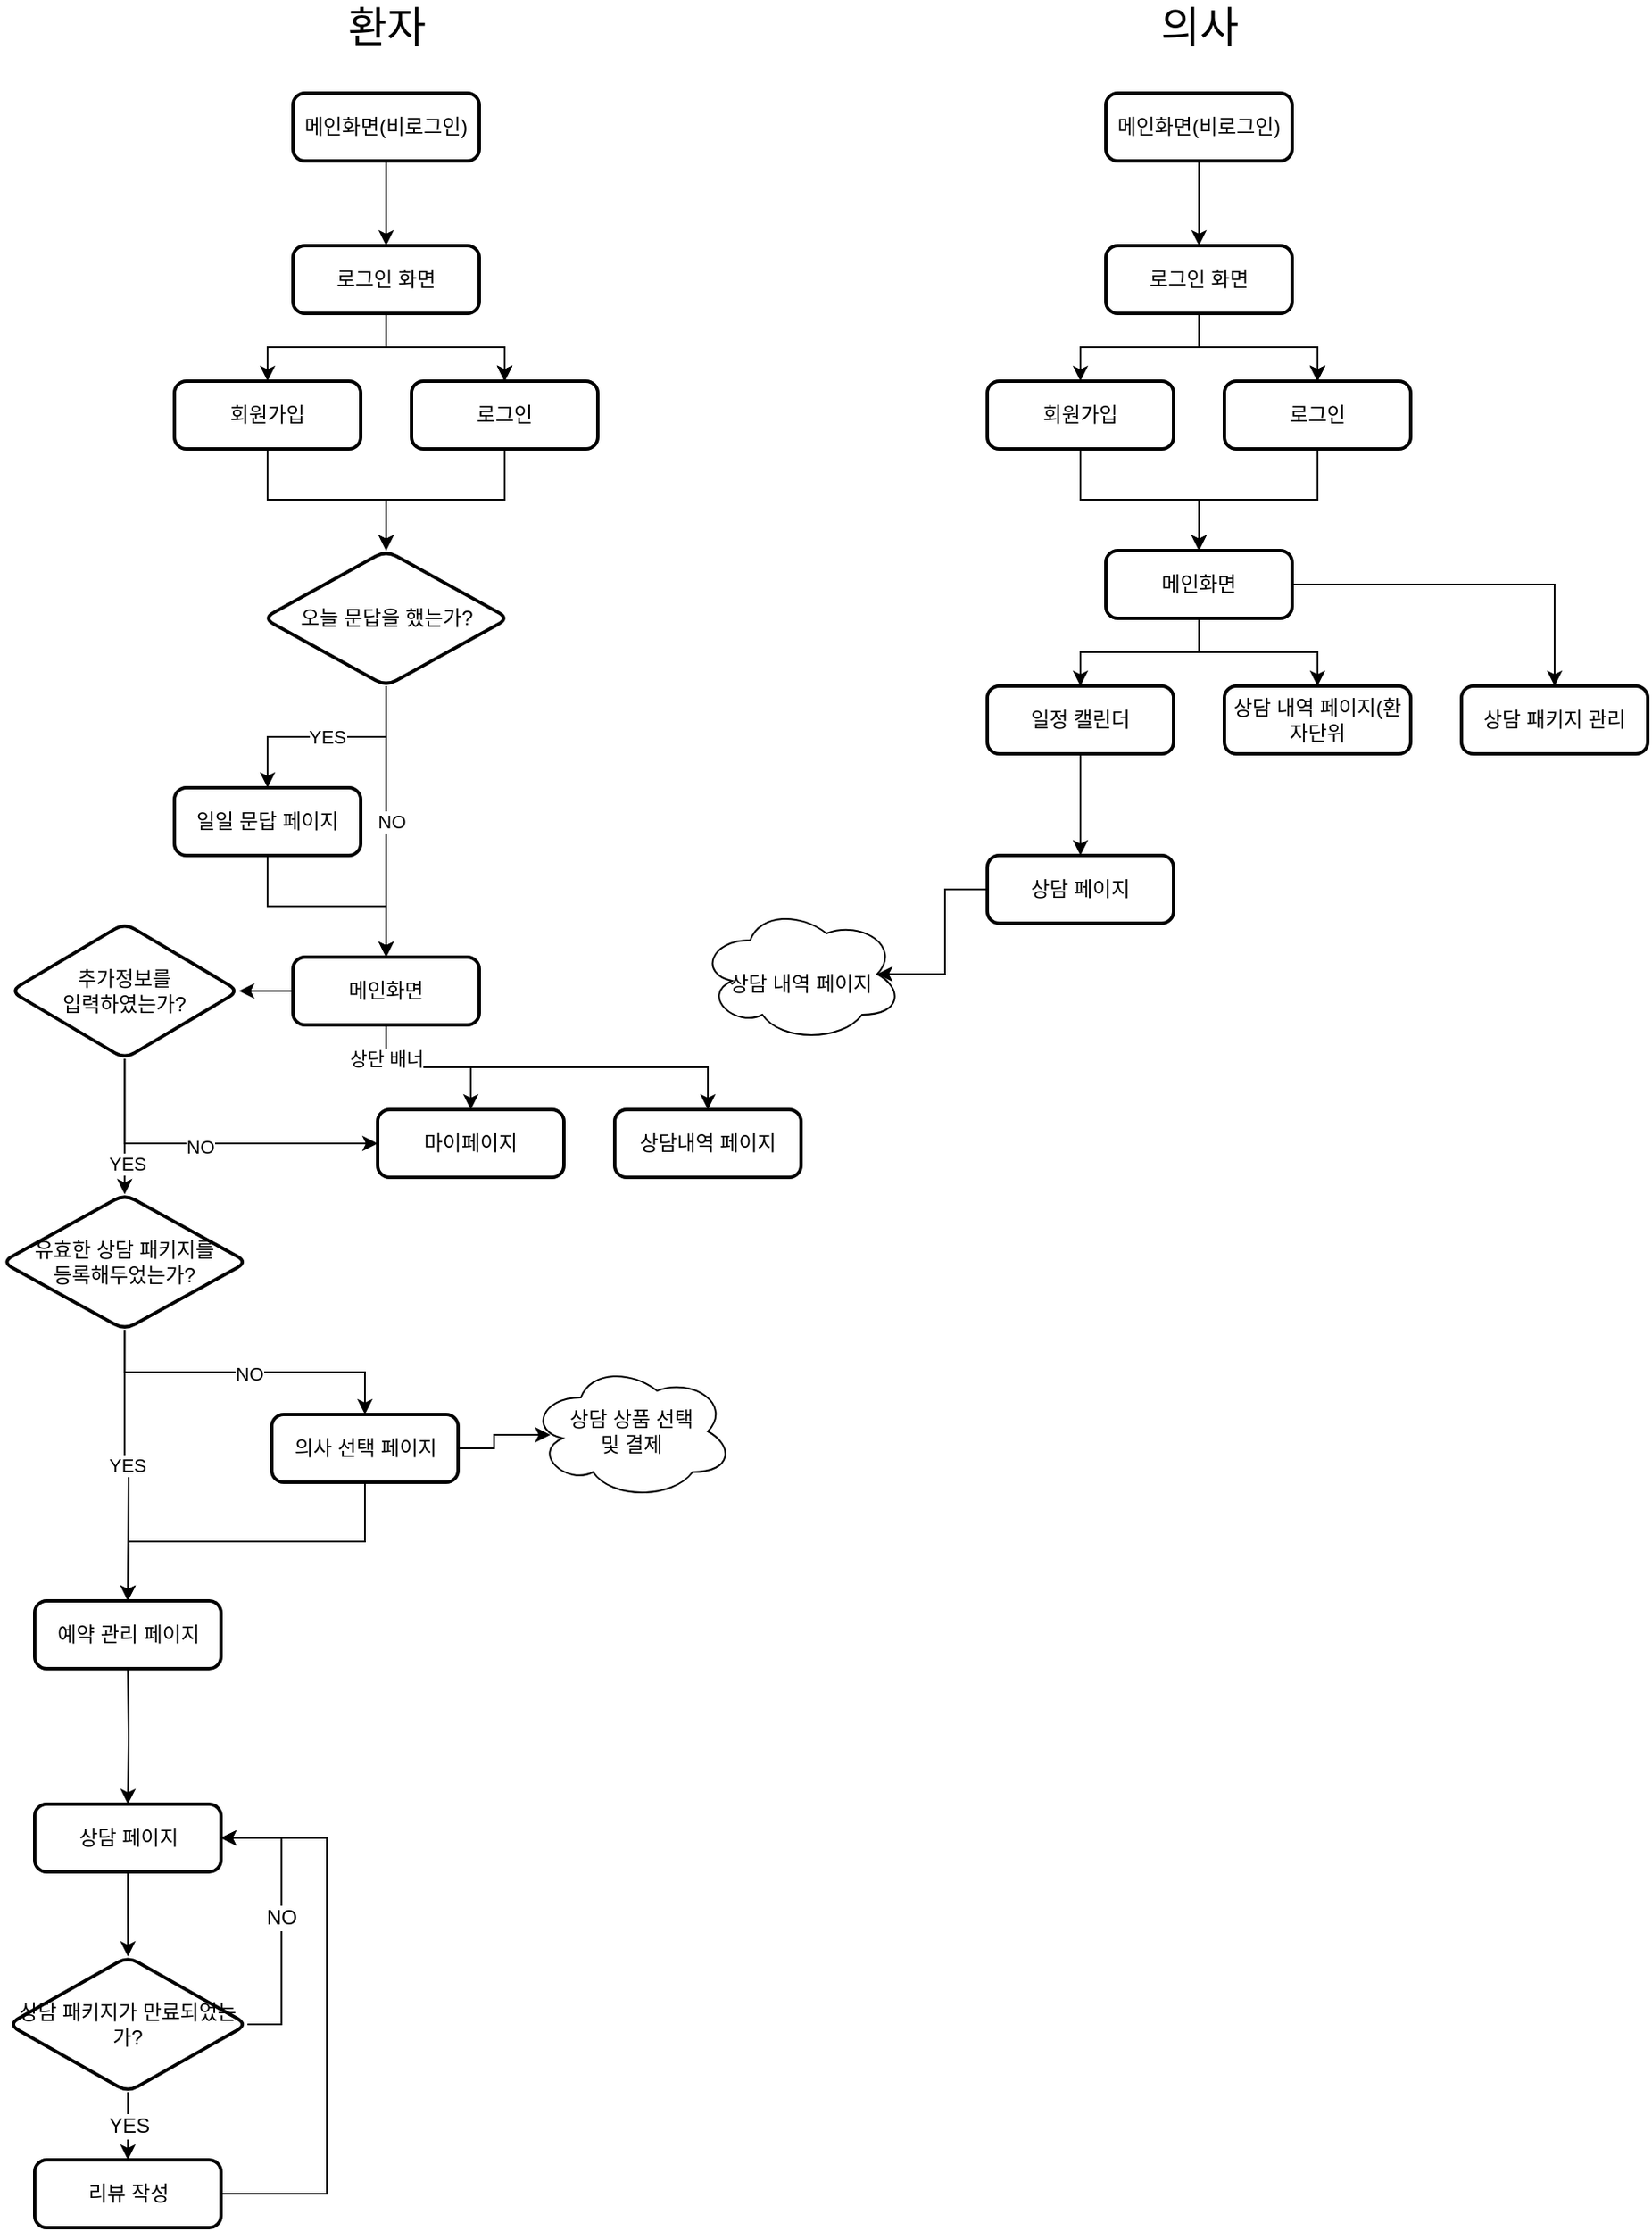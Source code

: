 <mxfile version="15.5.4" type="github" pages="2">
  <diagram id="C5RBs43oDa-KdzZeNtuy" name="파랑지우개">
    <mxGraphModel dx="1007" dy="700" grid="1" gridSize="10" guides="1" tooltips="1" connect="1" arrows="1" fold="1" page="1" pageScale="1" pageWidth="827" pageHeight="1169" math="0" shadow="0">
      <root>
        <mxCell id="WIyWlLk6GJQsqaUBKTNV-0" />
        <mxCell id="WIyWlLk6GJQsqaUBKTNV-1" parent="WIyWlLk6GJQsqaUBKTNV-0" />
        <mxCell id="Z8gFCuBKRbl_2NiVSG5U-6" value="" style="edgeStyle=orthogonalEdgeStyle;rounded=0;orthogonalLoop=1;jettySize=auto;html=1;" parent="WIyWlLk6GJQsqaUBKTNV-1" source="Z8gFCuBKRbl_2NiVSG5U-2" target="Z8gFCuBKRbl_2NiVSG5U-3" edge="1">
          <mxGeometry relative="1" as="geometry" />
        </mxCell>
        <mxCell id="Z8gFCuBKRbl_2NiVSG5U-7" value="" style="edgeStyle=orthogonalEdgeStyle;rounded=0;orthogonalLoop=1;jettySize=auto;html=1;" parent="WIyWlLk6GJQsqaUBKTNV-1" source="Z8gFCuBKRbl_2NiVSG5U-2" target="Z8gFCuBKRbl_2NiVSG5U-3" edge="1">
          <mxGeometry relative="1" as="geometry" />
        </mxCell>
        <mxCell id="Z8gFCuBKRbl_2NiVSG5U-10" value="" style="edgeStyle=orthogonalEdgeStyle;rounded=0;orthogonalLoop=1;jettySize=auto;html=1;" parent="WIyWlLk6GJQsqaUBKTNV-1" source="Z8gFCuBKRbl_2NiVSG5U-2" target="Z8gFCuBKRbl_2NiVSG5U-3" edge="1">
          <mxGeometry relative="1" as="geometry" />
        </mxCell>
        <mxCell id="Z8gFCuBKRbl_2NiVSG5U-13" value="" style="edgeStyle=orthogonalEdgeStyle;rounded=0;orthogonalLoop=1;jettySize=auto;html=1;" parent="WIyWlLk6GJQsqaUBKTNV-1" source="Z8gFCuBKRbl_2NiVSG5U-2" target="Z8gFCuBKRbl_2NiVSG5U-3" edge="1">
          <mxGeometry relative="1" as="geometry" />
        </mxCell>
        <mxCell id="Z8gFCuBKRbl_2NiVSG5U-17" value="" style="edgeStyle=orthogonalEdgeStyle;rounded=0;orthogonalLoop=1;jettySize=auto;html=1;" parent="WIyWlLk6GJQsqaUBKTNV-1" source="Z8gFCuBKRbl_2NiVSG5U-2" target="Z8gFCuBKRbl_2NiVSG5U-16" edge="1">
          <mxGeometry relative="1" as="geometry" />
        </mxCell>
        <mxCell id="Z8gFCuBKRbl_2NiVSG5U-2" value="로그인 화면" style="rounded=1;whiteSpace=wrap;html=1;absoluteArcSize=1;arcSize=14;strokeWidth=2;" parent="WIyWlLk6GJQsqaUBKTNV-1" vertex="1">
          <mxGeometry x="200" y="180" width="110" height="40" as="geometry" />
        </mxCell>
        <mxCell id="Z8gFCuBKRbl_2NiVSG5U-30" value="" style="edgeStyle=orthogonalEdgeStyle;rounded=0;orthogonalLoop=1;jettySize=auto;html=1;" parent="WIyWlLk6GJQsqaUBKTNV-1" source="Z8gFCuBKRbl_2NiVSG5U-3" target="Z8gFCuBKRbl_2NiVSG5U-28" edge="1">
          <mxGeometry relative="1" as="geometry" />
        </mxCell>
        <mxCell id="Z8gFCuBKRbl_2NiVSG5U-3" value="로그인" style="rounded=1;whiteSpace=wrap;html=1;absoluteArcSize=1;arcSize=14;strokeWidth=2;" parent="WIyWlLk6GJQsqaUBKTNV-1" vertex="1">
          <mxGeometry x="270" y="260" width="110" height="40" as="geometry" />
        </mxCell>
        <mxCell id="Z8gFCuBKRbl_2NiVSG5U-29" value="" style="edgeStyle=orthogonalEdgeStyle;rounded=0;orthogonalLoop=1;jettySize=auto;html=1;" parent="WIyWlLk6GJQsqaUBKTNV-1" source="Z8gFCuBKRbl_2NiVSG5U-16" target="Z8gFCuBKRbl_2NiVSG5U-28" edge="1">
          <mxGeometry relative="1" as="geometry" />
        </mxCell>
        <mxCell id="Z8gFCuBKRbl_2NiVSG5U-16" value="회원가입" style="rounded=1;whiteSpace=wrap;html=1;absoluteArcSize=1;arcSize=14;strokeWidth=2;" parent="WIyWlLk6GJQsqaUBKTNV-1" vertex="1">
          <mxGeometry x="130" y="260" width="110" height="40" as="geometry" />
        </mxCell>
        <mxCell id="Z8gFCuBKRbl_2NiVSG5U-24" value="" style="edgeStyle=orthogonalEdgeStyle;rounded=0;orthogonalLoop=1;jettySize=auto;html=1;" parent="WIyWlLk6GJQsqaUBKTNV-1" source="Z8gFCuBKRbl_2NiVSG5U-22" target="Z8gFCuBKRbl_2NiVSG5U-2" edge="1">
          <mxGeometry relative="1" as="geometry" />
        </mxCell>
        <mxCell id="Z8gFCuBKRbl_2NiVSG5U-22" value="메인화면(비로그인)" style="rounded=1;whiteSpace=wrap;html=1;absoluteArcSize=1;arcSize=14;strokeWidth=2;" parent="WIyWlLk6GJQsqaUBKTNV-1" vertex="1">
          <mxGeometry x="200" y="90" width="110" height="40" as="geometry" />
        </mxCell>
        <mxCell id="Z8gFCuBKRbl_2NiVSG5U-35" value="YES" style="edgeStyle=orthogonalEdgeStyle;rounded=0;orthogonalLoop=1;jettySize=auto;html=1;entryX=0.5;entryY=0;entryDx=0;entryDy=0;" parent="WIyWlLk6GJQsqaUBKTNV-1" source="Z8gFCuBKRbl_2NiVSG5U-28" target="Z8gFCuBKRbl_2NiVSG5U-36" edge="1">
          <mxGeometry relative="1" as="geometry">
            <mxPoint x="160" y="500" as="targetPoint" />
          </mxGeometry>
        </mxCell>
        <mxCell id="Z8gFCuBKRbl_2NiVSG5U-38" value="" style="edgeStyle=orthogonalEdgeStyle;rounded=0;orthogonalLoop=1;jettySize=auto;html=1;entryX=0.5;entryY=0;entryDx=0;entryDy=0;" parent="WIyWlLk6GJQsqaUBKTNV-1" source="Z8gFCuBKRbl_2NiVSG5U-28" target="Z8gFCuBKRbl_2NiVSG5U-39" edge="1">
          <mxGeometry relative="1" as="geometry">
            <mxPoint x="320" y="500" as="targetPoint" />
          </mxGeometry>
        </mxCell>
        <mxCell id="Z8gFCuBKRbl_2NiVSG5U-41" value="NO" style="edgeLabel;html=1;align=center;verticalAlign=middle;resizable=0;points=[];" parent="Z8gFCuBKRbl_2NiVSG5U-38" vertex="1" connectable="0">
          <mxGeometry y="3" relative="1" as="geometry">
            <mxPoint as="offset" />
          </mxGeometry>
        </mxCell>
        <mxCell id="Z8gFCuBKRbl_2NiVSG5U-28" value="오늘 문답을 했는가?" style="rhombus;whiteSpace=wrap;html=1;rounded=1;strokeWidth=2;arcSize=14;" parent="WIyWlLk6GJQsqaUBKTNV-1" vertex="1">
          <mxGeometry x="182.5" y="360" width="145" height="80" as="geometry" />
        </mxCell>
        <mxCell id="Z8gFCuBKRbl_2NiVSG5U-42" value="" style="edgeStyle=orthogonalEdgeStyle;rounded=0;orthogonalLoop=1;jettySize=auto;html=1;" parent="WIyWlLk6GJQsqaUBKTNV-1" source="Z8gFCuBKRbl_2NiVSG5U-36" target="Z8gFCuBKRbl_2NiVSG5U-39" edge="1">
          <mxGeometry relative="1" as="geometry" />
        </mxCell>
        <mxCell id="Z8gFCuBKRbl_2NiVSG5U-36" value="일일 문답 페이지" style="rounded=1;whiteSpace=wrap;html=1;absoluteArcSize=1;arcSize=14;strokeWidth=2;" parent="WIyWlLk6GJQsqaUBKTNV-1" vertex="1">
          <mxGeometry x="130" y="500" width="110" height="40" as="geometry" />
        </mxCell>
        <mxCell id="Z8gFCuBKRbl_2NiVSG5U-73" value="" style="edgeStyle=orthogonalEdgeStyle;rounded=0;orthogonalLoop=1;jettySize=auto;html=1;" parent="WIyWlLk6GJQsqaUBKTNV-1" source="Z8gFCuBKRbl_2NiVSG5U-39" target="Z8gFCuBKRbl_2NiVSG5U-71" edge="1">
          <mxGeometry relative="1" as="geometry" />
        </mxCell>
        <mxCell id="Z8gFCuBKRbl_2NiVSG5U-74" value="상단 배너" style="edgeStyle=orthogonalEdgeStyle;rounded=0;orthogonalLoop=1;jettySize=auto;html=1;exitX=0.5;exitY=1;exitDx=0;exitDy=0;entryX=0.5;entryY=0;entryDx=0;entryDy=0;" parent="WIyWlLk6GJQsqaUBKTNV-1" source="Z8gFCuBKRbl_2NiVSG5U-39" target="Z8gFCuBKRbl_2NiVSG5U-72" edge="1">
          <mxGeometry x="-0.833" relative="1" as="geometry">
            <mxPoint as="offset" />
          </mxGeometry>
        </mxCell>
        <mxCell id="6wScHdVpOVhXJjf4UBou-6" value="" style="edgeStyle=orthogonalEdgeStyle;rounded=0;orthogonalLoop=1;jettySize=auto;html=1;" edge="1" parent="WIyWlLk6GJQsqaUBKTNV-1" source="Z8gFCuBKRbl_2NiVSG5U-39" target="6wScHdVpOVhXJjf4UBou-5">
          <mxGeometry relative="1" as="geometry" />
        </mxCell>
        <mxCell id="Z8gFCuBKRbl_2NiVSG5U-39" value="메인화면" style="rounded=1;whiteSpace=wrap;html=1;absoluteArcSize=1;arcSize=14;strokeWidth=2;" parent="WIyWlLk6GJQsqaUBKTNV-1" vertex="1">
          <mxGeometry x="200" y="600" width="110" height="40" as="geometry" />
        </mxCell>
        <mxCell id="Z8gFCuBKRbl_2NiVSG5U-47" value="YES" style="edgeStyle=orthogonalEdgeStyle;rounded=0;orthogonalLoop=1;jettySize=auto;html=1;entryX=0.5;entryY=0;entryDx=0;entryDy=0;" parent="WIyWlLk6GJQsqaUBKTNV-1" source="Z8gFCuBKRbl_2NiVSG5U-45" edge="1">
          <mxGeometry relative="1" as="geometry">
            <mxPoint x="102.5" y="980" as="targetPoint" />
          </mxGeometry>
        </mxCell>
        <mxCell id="Z8gFCuBKRbl_2NiVSG5U-50" value="" style="edgeStyle=orthogonalEdgeStyle;rounded=0;orthogonalLoop=1;jettySize=auto;html=1;entryX=0.5;entryY=0;entryDx=0;entryDy=0;exitX=0.5;exitY=1;exitDx=0;exitDy=0;" parent="WIyWlLk6GJQsqaUBKTNV-1" source="Z8gFCuBKRbl_2NiVSG5U-45" target="Z8gFCuBKRbl_2NiVSG5U-51" edge="1">
          <mxGeometry relative="1" as="geometry">
            <mxPoint x="387.5" y="790" as="targetPoint" />
          </mxGeometry>
        </mxCell>
        <mxCell id="Z8gFCuBKRbl_2NiVSG5U-56" value="NO" style="edgeLabel;html=1;align=center;verticalAlign=middle;resizable=0;points=[];" parent="Z8gFCuBKRbl_2NiVSG5U-50" vertex="1" connectable="0">
          <mxGeometry x="-0.663" y="-1" relative="1" as="geometry">
            <mxPoint x="66" as="offset" />
          </mxGeometry>
        </mxCell>
        <mxCell id="Z8gFCuBKRbl_2NiVSG5U-45" value="유효한 상담 패키지를 &lt;br&gt;등록해두었는가?" style="rhombus;whiteSpace=wrap;html=1;rounded=1;strokeWidth=2;arcSize=14;" parent="WIyWlLk6GJQsqaUBKTNV-1" vertex="1">
          <mxGeometry x="28.13" y="740" width="145" height="80" as="geometry" />
        </mxCell>
        <mxCell id="Z8gFCuBKRbl_2NiVSG5U-78" value="" style="edgeStyle=orthogonalEdgeStyle;rounded=0;orthogonalLoop=1;jettySize=auto;html=1;" parent="WIyWlLk6GJQsqaUBKTNV-1" target="Z8gFCuBKRbl_2NiVSG5U-77" edge="1">
          <mxGeometry relative="1" as="geometry">
            <mxPoint x="102.5" y="1020" as="sourcePoint" />
          </mxGeometry>
        </mxCell>
        <mxCell id="Z8gFCuBKRbl_2NiVSG5U-48" value="예약 관리 페이지" style="rounded=1;whiteSpace=wrap;html=1;absoluteArcSize=1;arcSize=14;strokeWidth=2;" parent="WIyWlLk6GJQsqaUBKTNV-1" vertex="1">
          <mxGeometry x="47.5" y="980" width="110" height="40" as="geometry" />
        </mxCell>
        <mxCell id="Z8gFCuBKRbl_2NiVSG5U-59" style="edgeStyle=orthogonalEdgeStyle;rounded=0;orthogonalLoop=1;jettySize=auto;html=1;exitX=0.5;exitY=1;exitDx=0;exitDy=0;entryX=0.5;entryY=0;entryDx=0;entryDy=0;" parent="WIyWlLk6GJQsqaUBKTNV-1" source="Z8gFCuBKRbl_2NiVSG5U-51" edge="1">
          <mxGeometry relative="1" as="geometry">
            <mxPoint x="102.5" y="980" as="targetPoint" />
          </mxGeometry>
        </mxCell>
        <mxCell id="Bw3-Ah7WPAqujrGXwnBj-30" style="edgeStyle=orthogonalEdgeStyle;rounded=0;orthogonalLoop=1;jettySize=auto;html=1;exitX=1;exitY=0.5;exitDx=0;exitDy=0;entryX=0.1;entryY=0.525;entryDx=0;entryDy=0;entryPerimeter=0;fontSize=12;" parent="WIyWlLk6GJQsqaUBKTNV-1" source="Z8gFCuBKRbl_2NiVSG5U-51" target="Bw3-Ah7WPAqujrGXwnBj-29" edge="1">
          <mxGeometry relative="1" as="geometry" />
        </mxCell>
        <mxCell id="Z8gFCuBKRbl_2NiVSG5U-51" value="의사 선택 페이지" style="rounded=1;whiteSpace=wrap;html=1;absoluteArcSize=1;arcSize=14;strokeWidth=2;" parent="WIyWlLk6GJQsqaUBKTNV-1" vertex="1">
          <mxGeometry x="187.5" y="870" width="110" height="40" as="geometry" />
        </mxCell>
        <mxCell id="Z8gFCuBKRbl_2NiVSG5U-71" value="마이페이지" style="rounded=1;whiteSpace=wrap;html=1;absoluteArcSize=1;arcSize=14;strokeWidth=2;" parent="WIyWlLk6GJQsqaUBKTNV-1" vertex="1">
          <mxGeometry x="250" y="690" width="110" height="40" as="geometry" />
        </mxCell>
        <mxCell id="Z8gFCuBKRbl_2NiVSG5U-72" value="상담내역 페이지" style="rounded=1;whiteSpace=wrap;html=1;absoluteArcSize=1;arcSize=14;strokeWidth=2;" parent="WIyWlLk6GJQsqaUBKTNV-1" vertex="1">
          <mxGeometry x="390" y="690" width="110" height="40" as="geometry" />
        </mxCell>
        <mxCell id="Bw3-Ah7WPAqujrGXwnBj-36" value="" style="edgeStyle=orthogonalEdgeStyle;rounded=0;orthogonalLoop=1;jettySize=auto;html=1;fontSize=12;" parent="WIyWlLk6GJQsqaUBKTNV-1" source="Z8gFCuBKRbl_2NiVSG5U-77" target="Bw3-Ah7WPAqujrGXwnBj-35" edge="1">
          <mxGeometry relative="1" as="geometry" />
        </mxCell>
        <mxCell id="Z8gFCuBKRbl_2NiVSG5U-77" value="상담 페이지" style="rounded=1;whiteSpace=wrap;html=1;absoluteArcSize=1;arcSize=14;strokeWidth=2;" parent="WIyWlLk6GJQsqaUBKTNV-1" vertex="1">
          <mxGeometry x="47.5" y="1100" width="110" height="40" as="geometry" />
        </mxCell>
        <mxCell id="Bw3-Ah7WPAqujrGXwnBj-0" value="&lt;font style=&quot;font-size: 25px&quot;&gt;환자&lt;/font&gt;" style="text;html=1;align=center;verticalAlign=middle;resizable=0;points=[];autosize=1;strokeColor=none;fillColor=none;" parent="WIyWlLk6GJQsqaUBKTNV-1" vertex="1">
          <mxGeometry x="225" y="40" width="60" height="20" as="geometry" />
        </mxCell>
        <mxCell id="Bw3-Ah7WPAqujrGXwnBj-1" value="" style="edgeStyle=orthogonalEdgeStyle;rounded=0;orthogonalLoop=1;jettySize=auto;html=1;" parent="WIyWlLk6GJQsqaUBKTNV-1" source="Bw3-Ah7WPAqujrGXwnBj-6" target="Bw3-Ah7WPAqujrGXwnBj-8" edge="1">
          <mxGeometry relative="1" as="geometry" />
        </mxCell>
        <mxCell id="Bw3-Ah7WPAqujrGXwnBj-2" value="" style="edgeStyle=orthogonalEdgeStyle;rounded=0;orthogonalLoop=1;jettySize=auto;html=1;" parent="WIyWlLk6GJQsqaUBKTNV-1" source="Bw3-Ah7WPAqujrGXwnBj-6" target="Bw3-Ah7WPAqujrGXwnBj-8" edge="1">
          <mxGeometry relative="1" as="geometry" />
        </mxCell>
        <mxCell id="Bw3-Ah7WPAqujrGXwnBj-3" value="" style="edgeStyle=orthogonalEdgeStyle;rounded=0;orthogonalLoop=1;jettySize=auto;html=1;" parent="WIyWlLk6GJQsqaUBKTNV-1" source="Bw3-Ah7WPAqujrGXwnBj-6" target="Bw3-Ah7WPAqujrGXwnBj-8" edge="1">
          <mxGeometry relative="1" as="geometry" />
        </mxCell>
        <mxCell id="Bw3-Ah7WPAqujrGXwnBj-4" value="" style="edgeStyle=orthogonalEdgeStyle;rounded=0;orthogonalLoop=1;jettySize=auto;html=1;" parent="WIyWlLk6GJQsqaUBKTNV-1" source="Bw3-Ah7WPAqujrGXwnBj-6" target="Bw3-Ah7WPAqujrGXwnBj-8" edge="1">
          <mxGeometry relative="1" as="geometry" />
        </mxCell>
        <mxCell id="Bw3-Ah7WPAqujrGXwnBj-5" value="" style="edgeStyle=orthogonalEdgeStyle;rounded=0;orthogonalLoop=1;jettySize=auto;html=1;" parent="WIyWlLk6GJQsqaUBKTNV-1" source="Bw3-Ah7WPAqujrGXwnBj-6" target="Bw3-Ah7WPAqujrGXwnBj-10" edge="1">
          <mxGeometry relative="1" as="geometry" />
        </mxCell>
        <mxCell id="Bw3-Ah7WPAqujrGXwnBj-6" value="로그인 화면" style="rounded=1;whiteSpace=wrap;html=1;absoluteArcSize=1;arcSize=14;strokeWidth=2;" parent="WIyWlLk6GJQsqaUBKTNV-1" vertex="1">
          <mxGeometry x="680" y="180" width="110" height="40" as="geometry" />
        </mxCell>
        <mxCell id="Bw3-Ah7WPAqujrGXwnBj-7" value="" style="edgeStyle=orthogonalEdgeStyle;rounded=0;orthogonalLoop=1;jettySize=auto;html=1;entryX=0.5;entryY=0;entryDx=0;entryDy=0;" parent="WIyWlLk6GJQsqaUBKTNV-1" source="Bw3-Ah7WPAqujrGXwnBj-8" target="Bw3-Ah7WPAqujrGXwnBj-14" edge="1">
          <mxGeometry relative="1" as="geometry">
            <mxPoint x="735" y="360" as="targetPoint" />
          </mxGeometry>
        </mxCell>
        <mxCell id="Bw3-Ah7WPAqujrGXwnBj-8" value="로그인" style="rounded=1;whiteSpace=wrap;html=1;absoluteArcSize=1;arcSize=14;strokeWidth=2;" parent="WIyWlLk6GJQsqaUBKTNV-1" vertex="1">
          <mxGeometry x="750" y="260" width="110" height="40" as="geometry" />
        </mxCell>
        <mxCell id="Bw3-Ah7WPAqujrGXwnBj-9" value="" style="edgeStyle=orthogonalEdgeStyle;rounded=0;orthogonalLoop=1;jettySize=auto;html=1;entryX=0.5;entryY=0;entryDx=0;entryDy=0;" parent="WIyWlLk6GJQsqaUBKTNV-1" source="Bw3-Ah7WPAqujrGXwnBj-10" target="Bw3-Ah7WPAqujrGXwnBj-14" edge="1">
          <mxGeometry relative="1" as="geometry">
            <mxPoint x="735" y="360" as="targetPoint" />
          </mxGeometry>
        </mxCell>
        <mxCell id="Bw3-Ah7WPAqujrGXwnBj-10" value="회원가입" style="rounded=1;whiteSpace=wrap;html=1;absoluteArcSize=1;arcSize=14;strokeWidth=2;" parent="WIyWlLk6GJQsqaUBKTNV-1" vertex="1">
          <mxGeometry x="610" y="260" width="110" height="40" as="geometry" />
        </mxCell>
        <mxCell id="Bw3-Ah7WPAqujrGXwnBj-11" value="" style="edgeStyle=orthogonalEdgeStyle;rounded=0;orthogonalLoop=1;jettySize=auto;html=1;" parent="WIyWlLk6GJQsqaUBKTNV-1" source="Bw3-Ah7WPAqujrGXwnBj-12" target="Bw3-Ah7WPAqujrGXwnBj-6" edge="1">
          <mxGeometry relative="1" as="geometry" />
        </mxCell>
        <mxCell id="Bw3-Ah7WPAqujrGXwnBj-12" value="메인화면(비로그인)" style="rounded=1;whiteSpace=wrap;html=1;absoluteArcSize=1;arcSize=14;strokeWidth=2;" parent="WIyWlLk6GJQsqaUBKTNV-1" vertex="1">
          <mxGeometry x="680" y="90" width="110" height="40" as="geometry" />
        </mxCell>
        <mxCell id="Bw3-Ah7WPAqujrGXwnBj-13" value="&lt;font style=&quot;font-size: 25px&quot;&gt;의사&lt;/font&gt;" style="text;html=1;align=center;verticalAlign=middle;resizable=0;points=[];autosize=1;strokeColor=none;fillColor=none;" parent="WIyWlLk6GJQsqaUBKTNV-1" vertex="1">
          <mxGeometry x="705" y="40" width="60" height="20" as="geometry" />
        </mxCell>
        <mxCell id="Bw3-Ah7WPAqujrGXwnBj-16" value="" style="edgeStyle=orthogonalEdgeStyle;rounded=0;orthogonalLoop=1;jettySize=auto;html=1;fontSize=25;" parent="WIyWlLk6GJQsqaUBKTNV-1" source="Bw3-Ah7WPAqujrGXwnBj-14" target="Bw3-Ah7WPAqujrGXwnBj-15" edge="1">
          <mxGeometry relative="1" as="geometry" />
        </mxCell>
        <mxCell id="Bw3-Ah7WPAqujrGXwnBj-18" value="" style="edgeStyle=orthogonalEdgeStyle;rounded=0;orthogonalLoop=1;jettySize=auto;html=1;fontSize=25;" parent="WIyWlLk6GJQsqaUBKTNV-1" source="Bw3-Ah7WPAqujrGXwnBj-14" target="Bw3-Ah7WPAqujrGXwnBj-17" edge="1">
          <mxGeometry relative="1" as="geometry" />
        </mxCell>
        <mxCell id="Bw3-Ah7WPAqujrGXwnBj-32" value="" style="edgeStyle=orthogonalEdgeStyle;rounded=0;orthogonalLoop=1;jettySize=auto;html=1;fontSize=12;" parent="WIyWlLk6GJQsqaUBKTNV-1" source="Bw3-Ah7WPAqujrGXwnBj-14" target="Bw3-Ah7WPAqujrGXwnBj-31" edge="1">
          <mxGeometry relative="1" as="geometry" />
        </mxCell>
        <mxCell id="Bw3-Ah7WPAqujrGXwnBj-14" value="메인화면" style="rounded=1;whiteSpace=wrap;html=1;absoluteArcSize=1;arcSize=14;strokeWidth=2;" parent="WIyWlLk6GJQsqaUBKTNV-1" vertex="1">
          <mxGeometry x="680" y="360" width="110" height="40" as="geometry" />
        </mxCell>
        <mxCell id="Bw3-Ah7WPAqujrGXwnBj-20" value="" style="edgeStyle=orthogonalEdgeStyle;rounded=0;orthogonalLoop=1;jettySize=auto;html=1;fontSize=25;" parent="WIyWlLk6GJQsqaUBKTNV-1" source="Bw3-Ah7WPAqujrGXwnBj-15" target="Bw3-Ah7WPAqujrGXwnBj-19" edge="1">
          <mxGeometry relative="1" as="geometry" />
        </mxCell>
        <mxCell id="Bw3-Ah7WPAqujrGXwnBj-15" value="일정 캘린더" style="rounded=1;whiteSpace=wrap;html=1;absoluteArcSize=1;arcSize=14;strokeWidth=2;" parent="WIyWlLk6GJQsqaUBKTNV-1" vertex="1">
          <mxGeometry x="610" y="440" width="110" height="40" as="geometry" />
        </mxCell>
        <mxCell id="Bw3-Ah7WPAqujrGXwnBj-17" value="상담 내역 페이지(환자단위" style="rounded=1;whiteSpace=wrap;html=1;absoluteArcSize=1;arcSize=14;strokeWidth=2;" parent="WIyWlLk6GJQsqaUBKTNV-1" vertex="1">
          <mxGeometry x="750" y="440" width="110" height="40" as="geometry" />
        </mxCell>
        <mxCell id="Bw3-Ah7WPAqujrGXwnBj-26" style="edgeStyle=orthogonalEdgeStyle;rounded=0;orthogonalLoop=1;jettySize=auto;html=1;exitX=0;exitY=0.5;exitDx=0;exitDy=0;entryX=0.875;entryY=0.5;entryDx=0;entryDy=0;entryPerimeter=0;fontSize=25;" parent="WIyWlLk6GJQsqaUBKTNV-1" source="Bw3-Ah7WPAqujrGXwnBj-19" target="Bw3-Ah7WPAqujrGXwnBj-25" edge="1">
          <mxGeometry relative="1" as="geometry" />
        </mxCell>
        <mxCell id="Bw3-Ah7WPAqujrGXwnBj-19" value="상담 페이지" style="rounded=1;whiteSpace=wrap;html=1;absoluteArcSize=1;arcSize=14;strokeWidth=2;" parent="WIyWlLk6GJQsqaUBKTNV-1" vertex="1">
          <mxGeometry x="610" y="540" width="110" height="40" as="geometry" />
        </mxCell>
        <mxCell id="Bw3-Ah7WPAqujrGXwnBj-25" value="&lt;font style=&quot;font-size: 12px&quot;&gt;상담 내역 페이지&lt;/font&gt;" style="ellipse;shape=cloud;whiteSpace=wrap;html=1;fontSize=25;" parent="WIyWlLk6GJQsqaUBKTNV-1" vertex="1">
          <mxGeometry x="440" y="570" width="120" height="80" as="geometry" />
        </mxCell>
        <mxCell id="Bw3-Ah7WPAqujrGXwnBj-29" value="상담 상품 선택&lt;br&gt;및 결제" style="ellipse;shape=cloud;whiteSpace=wrap;html=1;fontSize=12;" parent="WIyWlLk6GJQsqaUBKTNV-1" vertex="1">
          <mxGeometry x="340" y="840" width="120" height="80" as="geometry" />
        </mxCell>
        <mxCell id="Bw3-Ah7WPAqujrGXwnBj-31" value="상담 패키지 관리" style="rounded=1;whiteSpace=wrap;html=1;absoluteArcSize=1;arcSize=14;strokeWidth=2;" parent="WIyWlLk6GJQsqaUBKTNV-1" vertex="1">
          <mxGeometry x="890" y="440" width="110" height="40" as="geometry" />
        </mxCell>
        <mxCell id="Bw3-Ah7WPAqujrGXwnBj-38" value="YES" style="edgeStyle=orthogonalEdgeStyle;rounded=0;orthogonalLoop=1;jettySize=auto;html=1;fontSize=12;" parent="WIyWlLk6GJQsqaUBKTNV-1" source="Bw3-Ah7WPAqujrGXwnBj-35" target="Bw3-Ah7WPAqujrGXwnBj-37" edge="1">
          <mxGeometry relative="1" as="geometry" />
        </mxCell>
        <mxCell id="Bw3-Ah7WPAqujrGXwnBj-42" value="NO" style="edgeStyle=orthogonalEdgeStyle;rounded=0;orthogonalLoop=1;jettySize=auto;html=1;exitX=1;exitY=0.5;exitDx=0;exitDy=0;entryX=1;entryY=0.5;entryDx=0;entryDy=0;fontSize=12;" parent="WIyWlLk6GJQsqaUBKTNV-1" source="Bw3-Ah7WPAqujrGXwnBj-35" target="Z8gFCuBKRbl_2NiVSG5U-77" edge="1">
          <mxGeometry relative="1" as="geometry" />
        </mxCell>
        <mxCell id="Bw3-Ah7WPAqujrGXwnBj-35" value="상담 패키지가 만료되었는가?" style="rhombus;whiteSpace=wrap;html=1;rounded=1;strokeWidth=2;arcSize=14;" parent="WIyWlLk6GJQsqaUBKTNV-1" vertex="1">
          <mxGeometry x="31.88" y="1190" width="141.25" height="80" as="geometry" />
        </mxCell>
        <mxCell id="Bw3-Ah7WPAqujrGXwnBj-39" style="edgeStyle=orthogonalEdgeStyle;rounded=0;orthogonalLoop=1;jettySize=auto;html=1;exitX=1;exitY=0.5;exitDx=0;exitDy=0;entryX=1;entryY=0.5;entryDx=0;entryDy=0;fontSize=12;" parent="WIyWlLk6GJQsqaUBKTNV-1" source="Bw3-Ah7WPAqujrGXwnBj-37" target="Z8gFCuBKRbl_2NiVSG5U-77" edge="1">
          <mxGeometry relative="1" as="geometry">
            <Array as="points">
              <mxPoint x="220" y="1330" />
              <mxPoint x="220" y="1120" />
            </Array>
          </mxGeometry>
        </mxCell>
        <mxCell id="Bw3-Ah7WPAqujrGXwnBj-37" value="리뷰 작성" style="rounded=1;whiteSpace=wrap;html=1;absoluteArcSize=1;arcSize=14;strokeWidth=2;" parent="WIyWlLk6GJQsqaUBKTNV-1" vertex="1">
          <mxGeometry x="47.5" y="1310" width="110" height="40" as="geometry" />
        </mxCell>
        <mxCell id="6wScHdVpOVhXJjf4UBou-7" value="" style="edgeStyle=orthogonalEdgeStyle;rounded=0;orthogonalLoop=1;jettySize=auto;html=1;" edge="1" parent="WIyWlLk6GJQsqaUBKTNV-1" source="6wScHdVpOVhXJjf4UBou-5" target="Z8gFCuBKRbl_2NiVSG5U-45">
          <mxGeometry relative="1" as="geometry" />
        </mxCell>
        <mxCell id="6wScHdVpOVhXJjf4UBou-10" value="YES" style="edgeLabel;html=1;align=center;verticalAlign=middle;resizable=0;points=[];" vertex="1" connectable="0" parent="6wScHdVpOVhXJjf4UBou-7">
          <mxGeometry x="0.542" y="1" relative="1" as="geometry">
            <mxPoint as="offset" />
          </mxGeometry>
        </mxCell>
        <mxCell id="6wScHdVpOVhXJjf4UBou-8" style="edgeStyle=orthogonalEdgeStyle;rounded=0;orthogonalLoop=1;jettySize=auto;html=1;exitX=0.5;exitY=1;exitDx=0;exitDy=0;entryX=0;entryY=0.5;entryDx=0;entryDy=0;" edge="1" parent="WIyWlLk6GJQsqaUBKTNV-1" source="6wScHdVpOVhXJjf4UBou-5" target="Z8gFCuBKRbl_2NiVSG5U-71">
          <mxGeometry relative="1" as="geometry" />
        </mxCell>
        <mxCell id="6wScHdVpOVhXJjf4UBou-9" value="NO" style="edgeLabel;html=1;align=center;verticalAlign=middle;resizable=0;points=[];" vertex="1" connectable="0" parent="6wScHdVpOVhXJjf4UBou-8">
          <mxGeometry x="-0.056" y="-2" relative="1" as="geometry">
            <mxPoint as="offset" />
          </mxGeometry>
        </mxCell>
        <mxCell id="6wScHdVpOVhXJjf4UBou-5" value="추가정보를&lt;br&gt;입력하였는가?" style="rhombus;whiteSpace=wrap;html=1;rounded=1;strokeWidth=2;arcSize=14;" vertex="1" parent="WIyWlLk6GJQsqaUBKTNV-1">
          <mxGeometry x="33.13" y="580" width="135" height="80" as="geometry" />
        </mxCell>
      </root>
    </mxGraphModel>
  </diagram>
  <diagram id="BKrTcY51ppbzOoWodUx3" name="Page-2">
    <mxGraphModel dx="1208" dy="840" grid="1" gridSize="10" guides="1" tooltips="1" connect="1" arrows="1" fold="1" page="1" pageScale="1" pageWidth="827" pageHeight="1169" math="0" shadow="0">
      <root>
        <mxCell id="AGv0k25v30YlGuk3J2FF-0" />
        <mxCell id="AGv0k25v30YlGuk3J2FF-1" parent="AGv0k25v30YlGuk3J2FF-0" />
      </root>
    </mxGraphModel>
  </diagram>
</mxfile>
